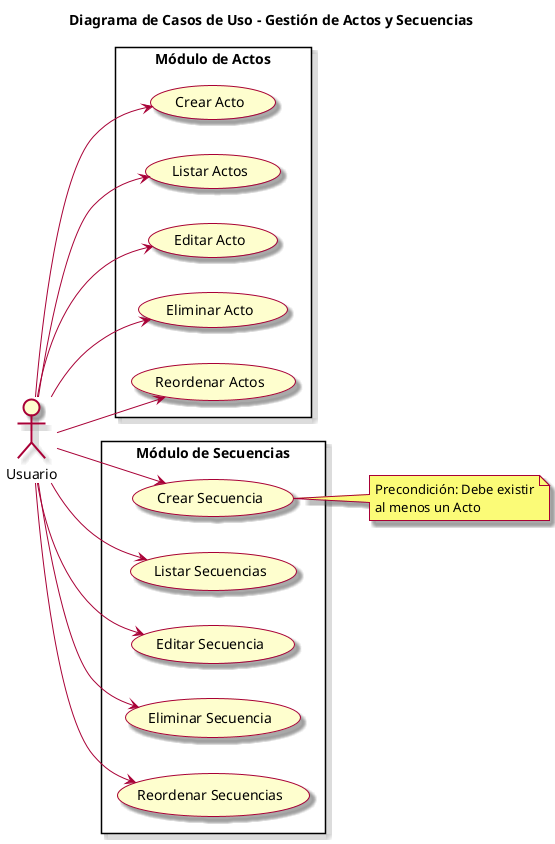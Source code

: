 @startuml Gestion_Actos_Secuencias
title Diagrama de Casos de Uso - Gestión de Actos y Secuencias
skin rose

left to right direction
skinparam packageStyle rectangle

actor "Usuario" as User

rectangle "Módulo de Actos" {
    usecase "Crear Acto" as UCA1
    usecase "Listar Actos" as UCA2
    usecase "Editar Acto" as UCA3
    usecase "Eliminar Acto" as UCA4
    usecase "Reordenar Actos" as UCA5
}

rectangle "Módulo de Secuencias" {
    usecase "Crear Secuencia" as UCS1
    usecase "Listar Secuencias" as UCS2
    usecase "Editar Secuencia" as UCS3
    usecase "Eliminar Secuencia" as UCS4
    usecase "Reordenar Secuencias" as UCS5
}

' Relaciones Usuario con Actos
User --> UCA1
User --> UCA2
User --> UCA3
User --> UCA4
User --> UCA5

' Relaciones Usuario con Secuencias
User --> UCS1
User --> UCS2
User --> UCS3
User --> UCS4
User --> UCS5

' Nota: Crear Secuencia requiere que exista un Acto (restricción de negocio)
note right of UCS1
  Precondición: Debe existir
  al menos un Acto
end note

@enduml
